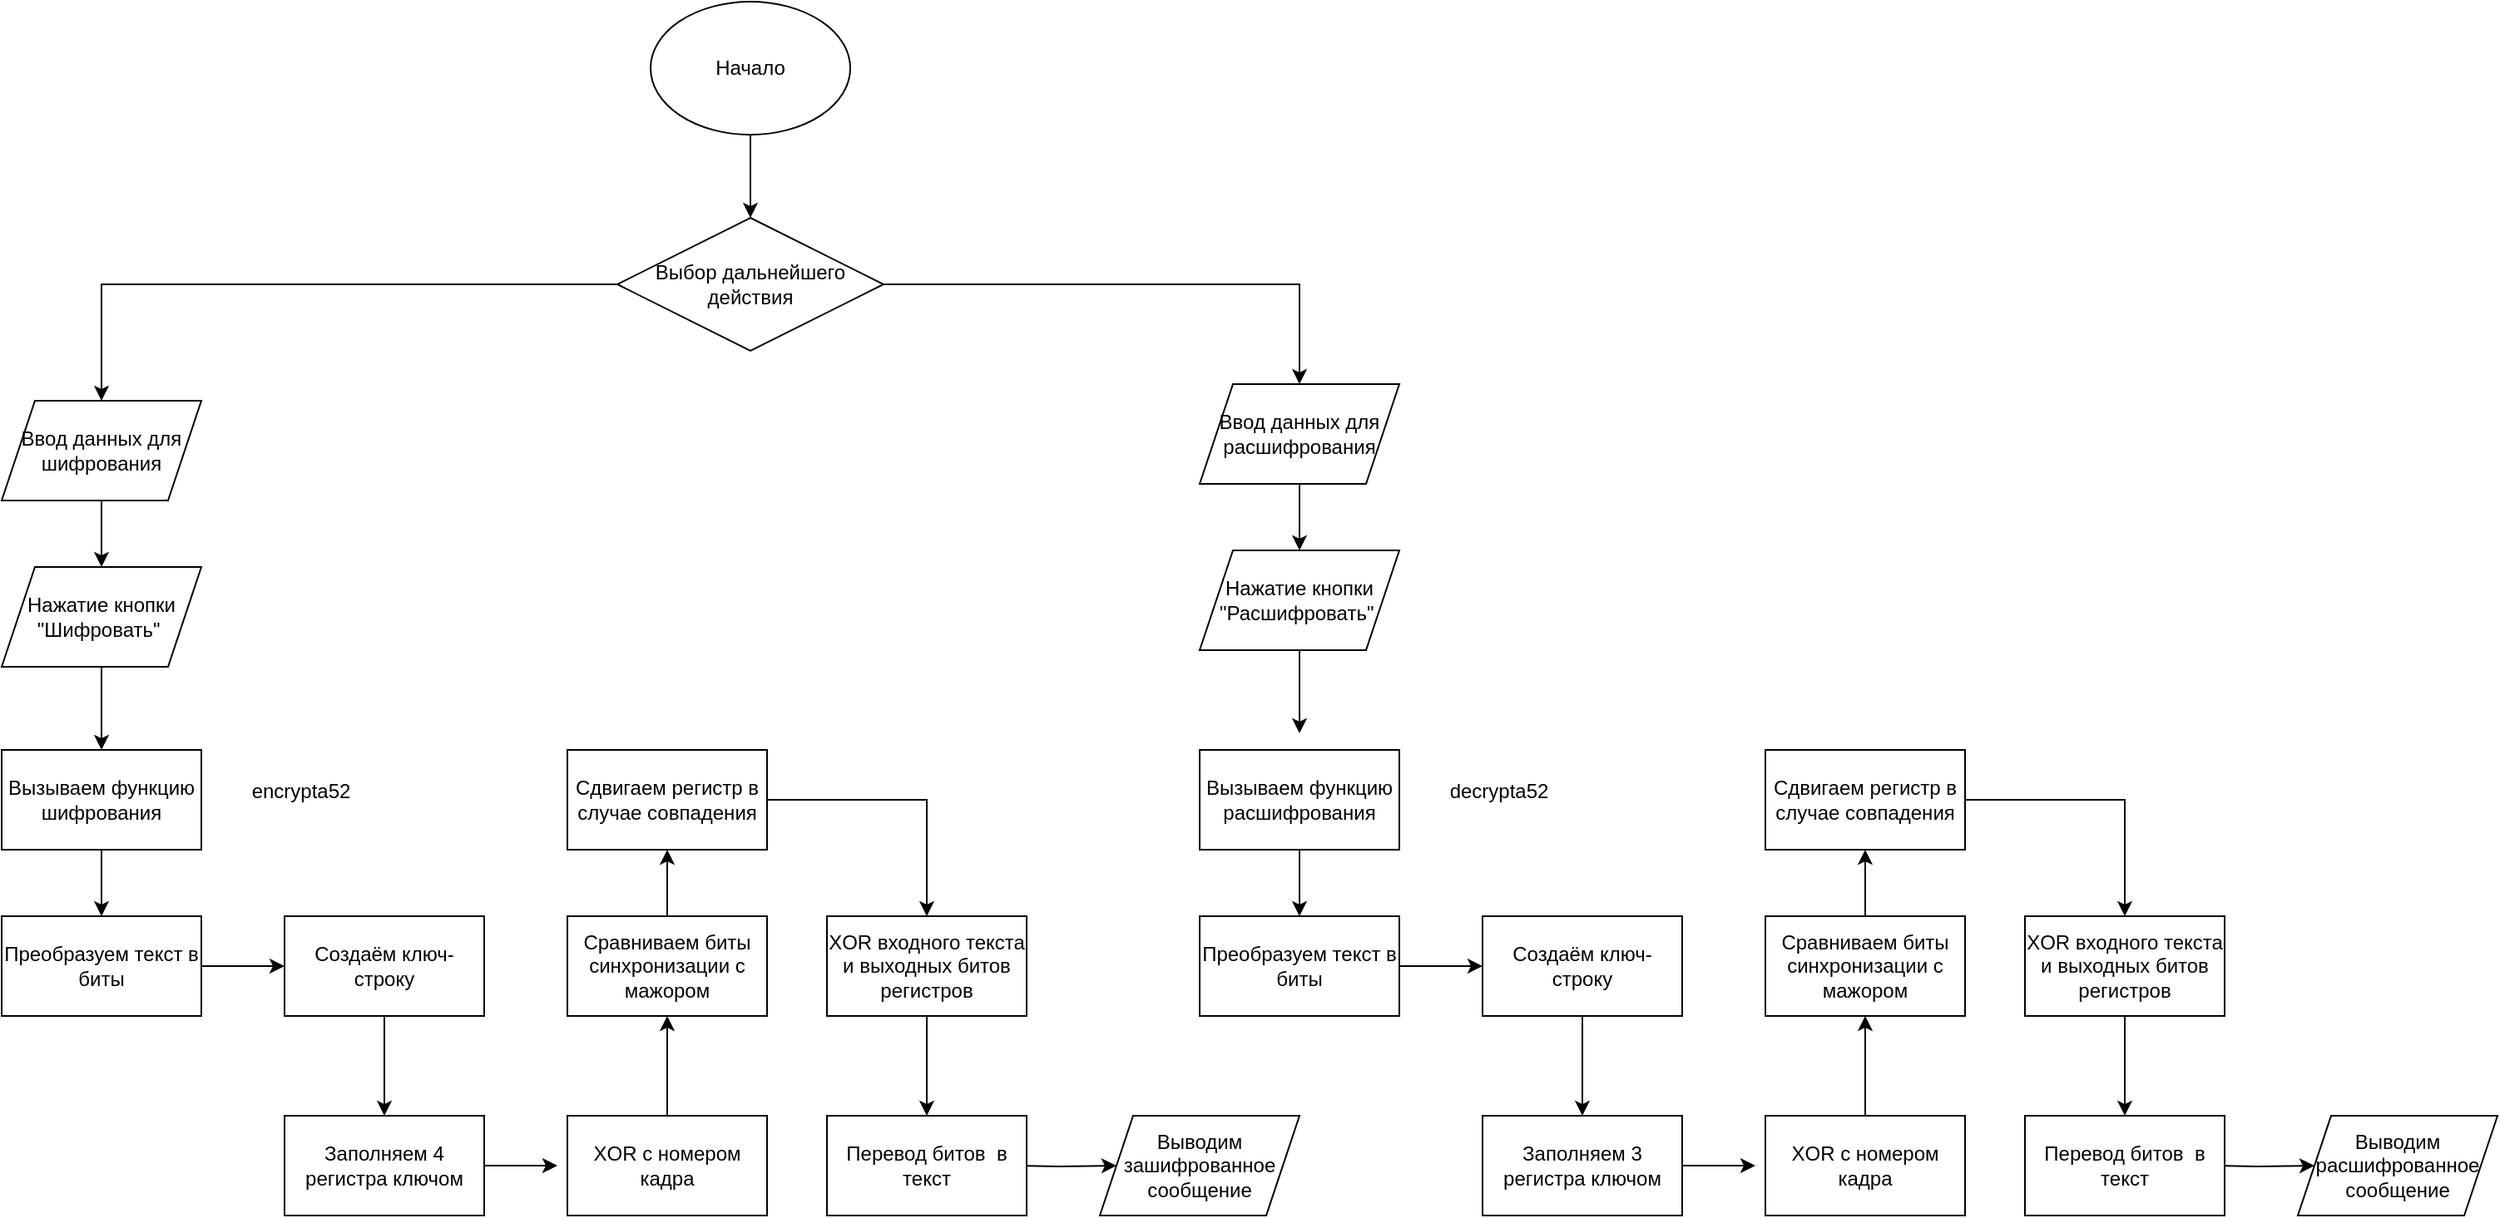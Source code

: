 <mxfile version="21.3.5" type="device">
  <diagram name="Страница 1" id="Bz_lrxthTzE5kPFzRARQ">
    <mxGraphModel dx="474" dy="755" grid="1" gridSize="10" guides="1" tooltips="1" connect="1" arrows="1" fold="1" page="1" pageScale="1" pageWidth="827" pageHeight="1169" math="0" shadow="0">
      <root>
        <mxCell id="0" />
        <mxCell id="1" parent="0" />
        <mxCell id="dbUdUkjzLWqy8CMi3rsd-3" value="" style="edgeStyle=orthogonalEdgeStyle;rounded=0;orthogonalLoop=1;jettySize=auto;html=1;" parent="1" source="dbUdUkjzLWqy8CMi3rsd-1" target="dbUdUkjzLWqy8CMi3rsd-2" edge="1">
          <mxGeometry relative="1" as="geometry" />
        </mxCell>
        <mxCell id="dbUdUkjzLWqy8CMi3rsd-1" value="Начало" style="ellipse;whiteSpace=wrap;html=1;" parent="1" vertex="1">
          <mxGeometry x="410" y="360" width="120" height="80" as="geometry" />
        </mxCell>
        <mxCell id="dbUdUkjzLWqy8CMi3rsd-6" value="" style="edgeStyle=orthogonalEdgeStyle;rounded=0;orthogonalLoop=1;jettySize=auto;html=1;" parent="1" source="dbUdUkjzLWqy8CMi3rsd-2" target="dbUdUkjzLWqy8CMi3rsd-5" edge="1">
          <mxGeometry relative="1" as="geometry" />
        </mxCell>
        <mxCell id="dbUdUkjzLWqy8CMi3rsd-8" value="" style="edgeStyle=orthogonalEdgeStyle;rounded=0;orthogonalLoop=1;jettySize=auto;html=1;" parent="1" source="dbUdUkjzLWqy8CMi3rsd-2" target="dbUdUkjzLWqy8CMi3rsd-7" edge="1">
          <mxGeometry relative="1" as="geometry" />
        </mxCell>
        <mxCell id="dbUdUkjzLWqy8CMi3rsd-2" value="Выбор дальнейшего действия" style="rhombus;whiteSpace=wrap;html=1;" parent="1" vertex="1">
          <mxGeometry x="390" y="490" width="160" height="80" as="geometry" />
        </mxCell>
        <mxCell id="dbUdUkjzLWqy8CMi3rsd-10" value="" style="edgeStyle=orthogonalEdgeStyle;rounded=0;orthogonalLoop=1;jettySize=auto;html=1;" parent="1" source="dbUdUkjzLWqy8CMi3rsd-5" target="dbUdUkjzLWqy8CMi3rsd-9" edge="1">
          <mxGeometry relative="1" as="geometry" />
        </mxCell>
        <mxCell id="dbUdUkjzLWqy8CMi3rsd-5" value="Ввод данных для шифрования" style="shape=parallelogram;perimeter=parallelogramPerimeter;whiteSpace=wrap;html=1;fixedSize=1;" parent="1" vertex="1">
          <mxGeometry x="20" y="600" width="120" height="60" as="geometry" />
        </mxCell>
        <mxCell id="dbUdUkjzLWqy8CMi3rsd-12" value="" style="edgeStyle=orthogonalEdgeStyle;rounded=0;orthogonalLoop=1;jettySize=auto;html=1;" parent="1" source="dbUdUkjzLWqy8CMi3rsd-7" target="dbUdUkjzLWqy8CMi3rsd-11" edge="1">
          <mxGeometry relative="1" as="geometry" />
        </mxCell>
        <mxCell id="dbUdUkjzLWqy8CMi3rsd-7" value="Ввод данных для расшифрования" style="shape=parallelogram;perimeter=parallelogramPerimeter;whiteSpace=wrap;html=1;fixedSize=1;" parent="1" vertex="1">
          <mxGeometry x="740" y="590" width="120" height="60" as="geometry" />
        </mxCell>
        <mxCell id="dbUdUkjzLWqy8CMi3rsd-14" value="" style="edgeStyle=orthogonalEdgeStyle;rounded=0;orthogonalLoop=1;jettySize=auto;html=1;" parent="1" source="dbUdUkjzLWqy8CMi3rsd-9" target="dbUdUkjzLWqy8CMi3rsd-13" edge="1">
          <mxGeometry relative="1" as="geometry" />
        </mxCell>
        <mxCell id="dbUdUkjzLWqy8CMi3rsd-9" value="Нажатие кнопки &quot;Шифровать&quot;&amp;nbsp;" style="shape=parallelogram;perimeter=parallelogramPerimeter;whiteSpace=wrap;html=1;fixedSize=1;" parent="1" vertex="1">
          <mxGeometry x="20" y="700" width="120" height="60" as="geometry" />
        </mxCell>
        <mxCell id="dbUdUkjzLWqy8CMi3rsd-16" value="" style="edgeStyle=orthogonalEdgeStyle;rounded=0;orthogonalLoop=1;jettySize=auto;html=1;" parent="1" source="dbUdUkjzLWqy8CMi3rsd-11" edge="1">
          <mxGeometry relative="1" as="geometry">
            <mxPoint x="800" y="800" as="targetPoint" />
          </mxGeometry>
        </mxCell>
        <mxCell id="dbUdUkjzLWqy8CMi3rsd-11" value="Нажатие кнопки &quot;Расшифровать&quot;&amp;nbsp;" style="shape=parallelogram;perimeter=parallelogramPerimeter;whiteSpace=wrap;html=1;fixedSize=1;" parent="1" vertex="1">
          <mxGeometry x="740" y="690" width="120" height="60" as="geometry" />
        </mxCell>
        <mxCell id="dbUdUkjzLWqy8CMi3rsd-18" value="" style="edgeStyle=orthogonalEdgeStyle;rounded=0;orthogonalLoop=1;jettySize=auto;html=1;" parent="1" source="dbUdUkjzLWqy8CMi3rsd-13" target="dbUdUkjzLWqy8CMi3rsd-17" edge="1">
          <mxGeometry relative="1" as="geometry" />
        </mxCell>
        <mxCell id="dbUdUkjzLWqy8CMi3rsd-13" value="Вызываем функцию шифрования" style="rounded=0;whiteSpace=wrap;html=1;" parent="1" vertex="1">
          <mxGeometry x="20" y="810" width="120" height="60" as="geometry" />
        </mxCell>
        <mxCell id="mOjzHw-7NMvGwlH4HcV4-9" value="" style="edgeStyle=orthogonalEdgeStyle;rounded=0;orthogonalLoop=1;jettySize=auto;html=1;" parent="1" source="dbUdUkjzLWqy8CMi3rsd-17" target="mOjzHw-7NMvGwlH4HcV4-2" edge="1">
          <mxGeometry relative="1" as="geometry" />
        </mxCell>
        <mxCell id="dbUdUkjzLWqy8CMi3rsd-17" value="Преобразуем текст в биты" style="rounded=0;whiteSpace=wrap;html=1;" parent="1" vertex="1">
          <mxGeometry x="20" y="910" width="120" height="60" as="geometry" />
        </mxCell>
        <mxCell id="mOjzHw-7NMvGwlH4HcV4-1" value="encrypta52" style="text;html=1;align=center;verticalAlign=middle;whiteSpace=wrap;rounded=0;" parent="1" vertex="1">
          <mxGeometry x="170" y="820" width="60" height="30" as="geometry" />
        </mxCell>
        <mxCell id="mOjzHw-7NMvGwlH4HcV4-10" value="" style="edgeStyle=orthogonalEdgeStyle;rounded=0;orthogonalLoop=1;jettySize=auto;html=1;" parent="1" source="mOjzHw-7NMvGwlH4HcV4-2" target="mOjzHw-7NMvGwlH4HcV4-3" edge="1">
          <mxGeometry relative="1" as="geometry" />
        </mxCell>
        <mxCell id="mOjzHw-7NMvGwlH4HcV4-2" value="Создаём ключ-строку" style="rounded=0;whiteSpace=wrap;html=1;" parent="1" vertex="1">
          <mxGeometry x="190" y="910" width="120" height="60" as="geometry" />
        </mxCell>
        <mxCell id="mOjzHw-7NMvGwlH4HcV4-11" value="" style="edgeStyle=orthogonalEdgeStyle;rounded=0;orthogonalLoop=1;jettySize=auto;html=1;" parent="1" source="mOjzHw-7NMvGwlH4HcV4-3" edge="1">
          <mxGeometry relative="1" as="geometry">
            <mxPoint x="354" y="1060" as="targetPoint" />
          </mxGeometry>
        </mxCell>
        <mxCell id="mOjzHw-7NMvGwlH4HcV4-3" value="Заполняем 4 регистра ключом" style="rounded=0;whiteSpace=wrap;html=1;" parent="1" vertex="1">
          <mxGeometry x="190" y="1030" width="120" height="60" as="geometry" />
        </mxCell>
        <mxCell id="mOjzHw-7NMvGwlH4HcV4-15" value="" style="edgeStyle=orthogonalEdgeStyle;rounded=0;orthogonalLoop=1;jettySize=auto;html=1;" parent="1" target="mOjzHw-7NMvGwlH4HcV4-8" edge="1">
          <mxGeometry relative="1" as="geometry">
            <mxPoint x="630" y="1060" as="sourcePoint" />
          </mxGeometry>
        </mxCell>
        <mxCell id="mOjzHw-7NMvGwlH4HcV4-8" value="Выводим зашифрованное сообщение" style="shape=parallelogram;perimeter=parallelogramPerimeter;whiteSpace=wrap;html=1;fixedSize=1;rounded=0;" parent="1" vertex="1">
          <mxGeometry x="680" y="1030" width="120" height="60" as="geometry" />
        </mxCell>
        <mxCell id="mOjzHw-7NMvGwlH4HcV4-16" value="" style="edgeStyle=orthogonalEdgeStyle;rounded=0;orthogonalLoop=1;jettySize=auto;html=1;" parent="1" source="mOjzHw-7NMvGwlH4HcV4-17" target="mOjzHw-7NMvGwlH4HcV4-19" edge="1">
          <mxGeometry relative="1" as="geometry" />
        </mxCell>
        <mxCell id="mOjzHw-7NMvGwlH4HcV4-17" value="Вызываем функцию расшифрования" style="rounded=0;whiteSpace=wrap;html=1;" parent="1" vertex="1">
          <mxGeometry x="740" y="810" width="120" height="60" as="geometry" />
        </mxCell>
        <mxCell id="mOjzHw-7NMvGwlH4HcV4-18" value="" style="edgeStyle=orthogonalEdgeStyle;rounded=0;orthogonalLoop=1;jettySize=auto;html=1;" parent="1" source="mOjzHw-7NMvGwlH4HcV4-19" target="mOjzHw-7NMvGwlH4HcV4-22" edge="1">
          <mxGeometry relative="1" as="geometry" />
        </mxCell>
        <mxCell id="mOjzHw-7NMvGwlH4HcV4-19" value="Преобразуем текст в биты" style="rounded=0;whiteSpace=wrap;html=1;" parent="1" vertex="1">
          <mxGeometry x="740" y="910" width="120" height="60" as="geometry" />
        </mxCell>
        <mxCell id="mOjzHw-7NMvGwlH4HcV4-20" value="decrypta52" style="text;html=1;align=center;verticalAlign=middle;whiteSpace=wrap;rounded=0;" parent="1" vertex="1">
          <mxGeometry x="890" y="820" width="60" height="30" as="geometry" />
        </mxCell>
        <mxCell id="mOjzHw-7NMvGwlH4HcV4-21" value="" style="edgeStyle=orthogonalEdgeStyle;rounded=0;orthogonalLoop=1;jettySize=auto;html=1;" parent="1" source="mOjzHw-7NMvGwlH4HcV4-22" target="mOjzHw-7NMvGwlH4HcV4-24" edge="1">
          <mxGeometry relative="1" as="geometry" />
        </mxCell>
        <mxCell id="mOjzHw-7NMvGwlH4HcV4-22" value="Создаём ключ-строку" style="rounded=0;whiteSpace=wrap;html=1;" parent="1" vertex="1">
          <mxGeometry x="910" y="910" width="120" height="60" as="geometry" />
        </mxCell>
        <mxCell id="mOjzHw-7NMvGwlH4HcV4-23" value="" style="edgeStyle=orthogonalEdgeStyle;rounded=0;orthogonalLoop=1;jettySize=auto;html=1;" parent="1" source="mOjzHw-7NMvGwlH4HcV4-24" edge="1">
          <mxGeometry relative="1" as="geometry">
            <mxPoint x="1074" y="1060" as="targetPoint" />
          </mxGeometry>
        </mxCell>
        <mxCell id="mOjzHw-7NMvGwlH4HcV4-24" value="Заполняем 3 регистра ключом" style="rounded=0;whiteSpace=wrap;html=1;" parent="1" vertex="1">
          <mxGeometry x="910" y="1030" width="120" height="60" as="geometry" />
        </mxCell>
        <mxCell id="mOjzHw-7NMvGwlH4HcV4-31" value="" style="edgeStyle=orthogonalEdgeStyle;rounded=0;orthogonalLoop=1;jettySize=auto;html=1;" parent="1" target="mOjzHw-7NMvGwlH4HcV4-33" edge="1">
          <mxGeometry relative="1" as="geometry">
            <mxPoint x="1350" y="1060" as="sourcePoint" />
          </mxGeometry>
        </mxCell>
        <mxCell id="mOjzHw-7NMvGwlH4HcV4-33" value="Выводим расшифрованное сообщение" style="shape=parallelogram;perimeter=parallelogramPerimeter;whiteSpace=wrap;html=1;fixedSize=1;rounded=0;" parent="1" vertex="1">
          <mxGeometry x="1400" y="1030" width="120" height="60" as="geometry" />
        </mxCell>
        <mxCell id="7dLT9rwAJLstXbqfptv8-1" value="" style="edgeStyle=orthogonalEdgeStyle;rounded=0;orthogonalLoop=1;jettySize=auto;html=1;" edge="1" parent="1" source="7dLT9rwAJLstXbqfptv8-2" target="7dLT9rwAJLstXbqfptv8-4">
          <mxGeometry relative="1" as="geometry" />
        </mxCell>
        <mxCell id="7dLT9rwAJLstXbqfptv8-2" value="XOR с номером кадра" style="rounded=0;whiteSpace=wrap;html=1;" vertex="1" parent="1">
          <mxGeometry x="360" y="1030" width="120" height="60" as="geometry" />
        </mxCell>
        <mxCell id="7dLT9rwAJLstXbqfptv8-3" value="" style="edgeStyle=orthogonalEdgeStyle;rounded=0;orthogonalLoop=1;jettySize=auto;html=1;" edge="1" parent="1" source="7dLT9rwAJLstXbqfptv8-4" target="7dLT9rwAJLstXbqfptv8-9">
          <mxGeometry relative="1" as="geometry" />
        </mxCell>
        <mxCell id="7dLT9rwAJLstXbqfptv8-4" value="Сравниваем биты синхронизации с мажором" style="rounded=0;whiteSpace=wrap;html=1;" vertex="1" parent="1">
          <mxGeometry x="360" y="910" width="120" height="60" as="geometry" />
        </mxCell>
        <mxCell id="7dLT9rwAJLstXbqfptv8-5" value="" style="edgeStyle=orthogonalEdgeStyle;rounded=0;orthogonalLoop=1;jettySize=auto;html=1;" edge="1" parent="1" source="7dLT9rwAJLstXbqfptv8-6" target="7dLT9rwAJLstXbqfptv8-7">
          <mxGeometry relative="1" as="geometry" />
        </mxCell>
        <mxCell id="7dLT9rwAJLstXbqfptv8-6" value="XOR входного текста и выходных битов регистров" style="rounded=0;whiteSpace=wrap;html=1;" vertex="1" parent="1">
          <mxGeometry x="516" y="910" width="120" height="60" as="geometry" />
        </mxCell>
        <mxCell id="7dLT9rwAJLstXbqfptv8-7" value="Перевод битов&amp;nbsp; в текст" style="rounded=0;whiteSpace=wrap;html=1;" vertex="1" parent="1">
          <mxGeometry x="516" y="1030" width="120" height="60" as="geometry" />
        </mxCell>
        <mxCell id="7dLT9rwAJLstXbqfptv8-8" style="edgeStyle=orthogonalEdgeStyle;rounded=0;orthogonalLoop=1;jettySize=auto;html=1;entryX=0.5;entryY=0;entryDx=0;entryDy=0;" edge="1" parent="1" source="7dLT9rwAJLstXbqfptv8-9" target="7dLT9rwAJLstXbqfptv8-6">
          <mxGeometry relative="1" as="geometry" />
        </mxCell>
        <mxCell id="7dLT9rwAJLstXbqfptv8-9" value="Сдвигаем регистр в случае совпадения" style="rounded=0;whiteSpace=wrap;html=1;" vertex="1" parent="1">
          <mxGeometry x="360" y="810" width="120" height="60" as="geometry" />
        </mxCell>
        <mxCell id="7dLT9rwAJLstXbqfptv8-10" value="" style="edgeStyle=orthogonalEdgeStyle;rounded=0;orthogonalLoop=1;jettySize=auto;html=1;" edge="1" parent="1" source="7dLT9rwAJLstXbqfptv8-11" target="7dLT9rwAJLstXbqfptv8-13">
          <mxGeometry relative="1" as="geometry" />
        </mxCell>
        <mxCell id="7dLT9rwAJLstXbqfptv8-11" value="XOR с номером кадра" style="rounded=0;whiteSpace=wrap;html=1;" vertex="1" parent="1">
          <mxGeometry x="1080" y="1030" width="120" height="60" as="geometry" />
        </mxCell>
        <mxCell id="7dLT9rwAJLstXbqfptv8-12" value="" style="edgeStyle=orthogonalEdgeStyle;rounded=0;orthogonalLoop=1;jettySize=auto;html=1;" edge="1" parent="1" source="7dLT9rwAJLstXbqfptv8-13" target="7dLT9rwAJLstXbqfptv8-18">
          <mxGeometry relative="1" as="geometry" />
        </mxCell>
        <mxCell id="7dLT9rwAJLstXbqfptv8-13" value="Сравниваем биты синхронизации с мажором" style="rounded=0;whiteSpace=wrap;html=1;" vertex="1" parent="1">
          <mxGeometry x="1080" y="910" width="120" height="60" as="geometry" />
        </mxCell>
        <mxCell id="7dLT9rwAJLstXbqfptv8-14" value="" style="edgeStyle=orthogonalEdgeStyle;rounded=0;orthogonalLoop=1;jettySize=auto;html=1;" edge="1" parent="1" source="7dLT9rwAJLstXbqfptv8-15" target="7dLT9rwAJLstXbqfptv8-16">
          <mxGeometry relative="1" as="geometry" />
        </mxCell>
        <mxCell id="7dLT9rwAJLstXbqfptv8-15" value="XOR входного текста и выходных битов регистров" style="rounded=0;whiteSpace=wrap;html=1;" vertex="1" parent="1">
          <mxGeometry x="1236" y="910" width="120" height="60" as="geometry" />
        </mxCell>
        <mxCell id="7dLT9rwAJLstXbqfptv8-16" value="Перевод битов&amp;nbsp; в текст" style="rounded=0;whiteSpace=wrap;html=1;" vertex="1" parent="1">
          <mxGeometry x="1236" y="1030" width="120" height="60" as="geometry" />
        </mxCell>
        <mxCell id="7dLT9rwAJLstXbqfptv8-17" style="edgeStyle=orthogonalEdgeStyle;rounded=0;orthogonalLoop=1;jettySize=auto;html=1;entryX=0.5;entryY=0;entryDx=0;entryDy=0;" edge="1" parent="1" source="7dLT9rwAJLstXbqfptv8-18" target="7dLT9rwAJLstXbqfptv8-15">
          <mxGeometry relative="1" as="geometry" />
        </mxCell>
        <mxCell id="7dLT9rwAJLstXbqfptv8-18" value="Сдвигаем регистр в случае совпадения" style="rounded=0;whiteSpace=wrap;html=1;" vertex="1" parent="1">
          <mxGeometry x="1080" y="810" width="120" height="60" as="geometry" />
        </mxCell>
      </root>
    </mxGraphModel>
  </diagram>
</mxfile>
